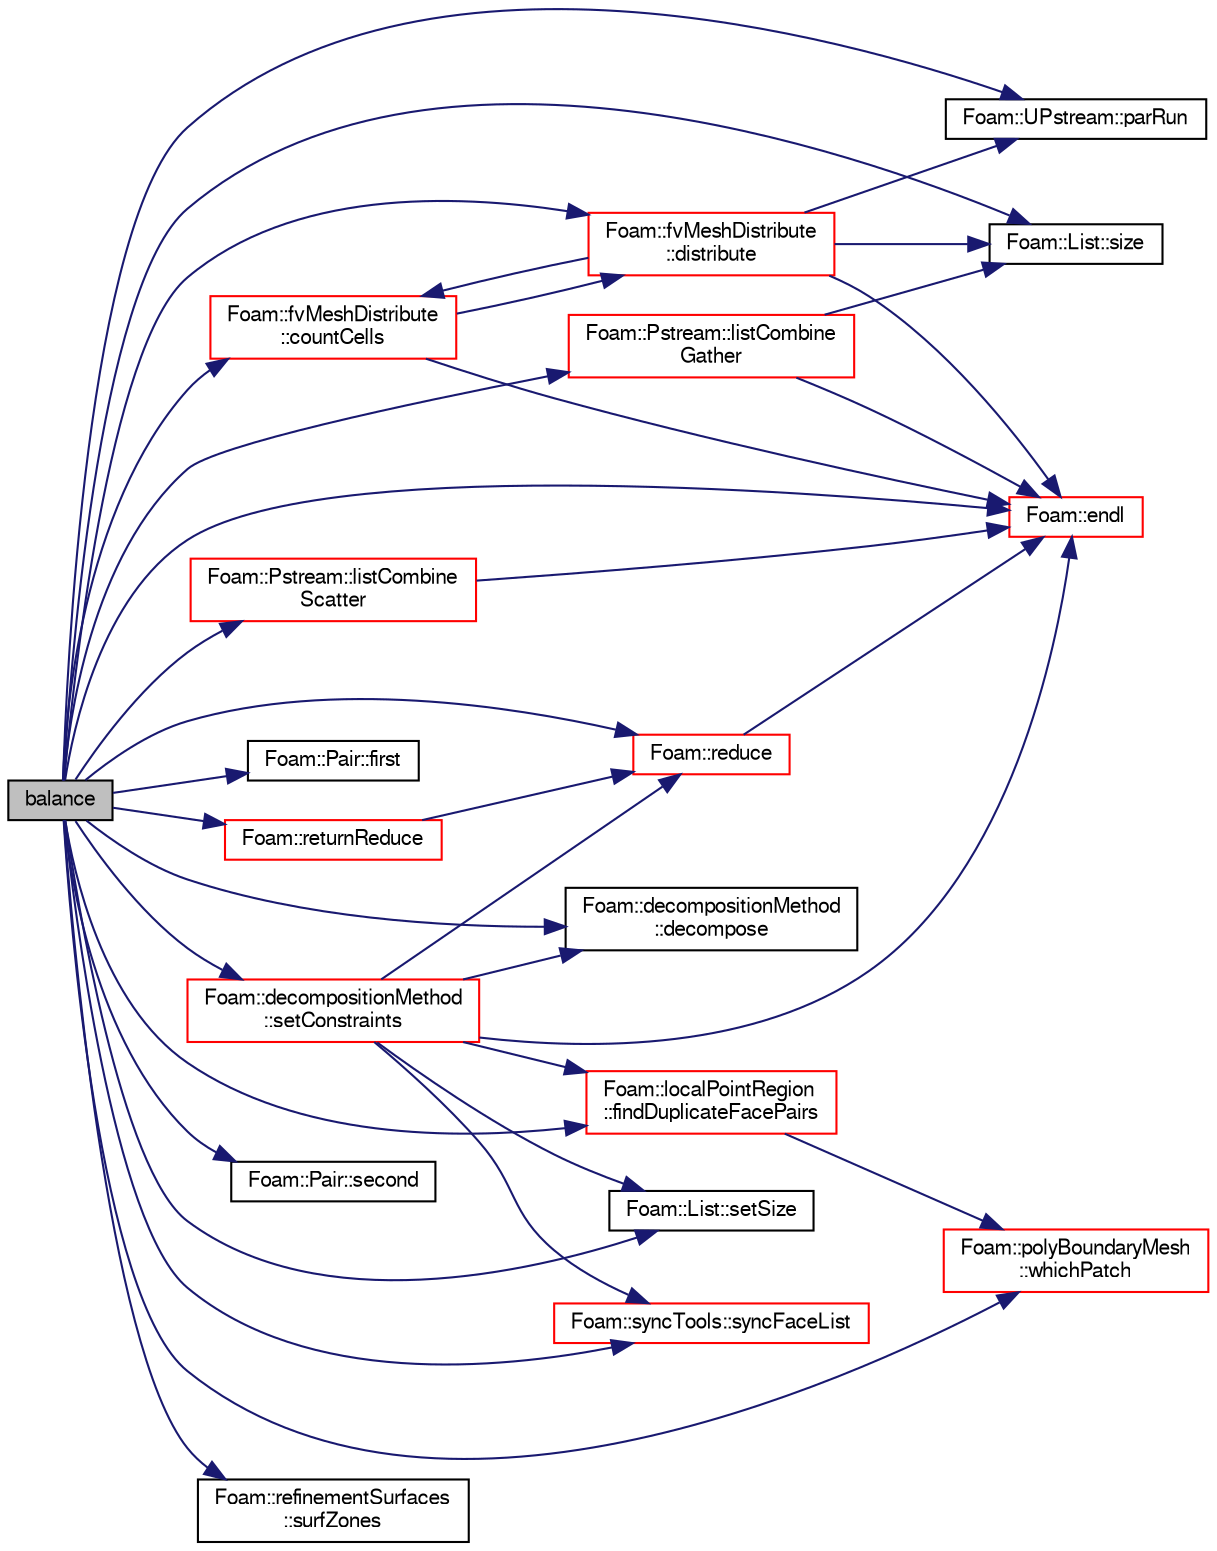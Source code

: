 digraph "balance"
{
  bgcolor="transparent";
  edge [fontname="FreeSans",fontsize="10",labelfontname="FreeSans",labelfontsize="10"];
  node [fontname="FreeSans",fontsize="10",shape=record];
  rankdir="LR";
  Node1557 [label="balance",height=0.2,width=0.4,color="black", fillcolor="grey75", style="filled", fontcolor="black"];
  Node1557 -> Node1558 [color="midnightblue",fontsize="10",style="solid",fontname="FreeSans"];
  Node1558 [label="Foam::fvMeshDistribute\l::countCells",height=0.2,width=0.4,color="red",URL="$a21454.html#aa57d1bab8fea555d3ee75a5d2e6411cd",tooltip="Helper function: count cells per processor in wanted distribution. "];
  Node1558 -> Node1602 [color="midnightblue",fontsize="10",style="solid",fontname="FreeSans"];
  Node1602 [label="Foam::fvMeshDistribute\l::distribute",height=0.2,width=0.4,color="red",URL="$a21454.html#acb11a389cf765470aea69d37a526cf1f",tooltip="Send cells to neighbours according to distribution. "];
  Node1602 -> Node1558 [color="midnightblue",fontsize="10",style="solid",fontname="FreeSans"];
  Node1602 -> Node1567 [color="midnightblue",fontsize="10",style="solid",fontname="FreeSans"];
  Node1567 [label="Foam::endl",height=0.2,width=0.4,color="red",URL="$a21124.html#a2db8fe02a0d3909e9351bb4275b23ce4",tooltip="Add newline and flush stream. "];
  Node1602 -> Node1583 [color="midnightblue",fontsize="10",style="solid",fontname="FreeSans"];
  Node1583 [label="Foam::UPstream::parRun",height=0.2,width=0.4,color="black",URL="$a26270.html#adbb27f04b5705440fb8b09f278059011",tooltip="Is this a parallel run? "];
  Node1602 -> Node1618 [color="midnightblue",fontsize="10",style="solid",fontname="FreeSans"];
  Node1618 [label="Foam::List::size",height=0.2,width=0.4,color="black",URL="$a25694.html#a8a5f6fa29bd4b500caf186f60245b384",tooltip="Override size to be inconsistent with allocated storage. "];
  Node1558 -> Node1567 [color="midnightblue",fontsize="10",style="solid",fontname="FreeSans"];
  Node1557 -> Node2128 [color="midnightblue",fontsize="10",style="solid",fontname="FreeSans"];
  Node2128 [label="Foam::decompositionMethod\l::decompose",height=0.2,width=0.4,color="black",URL="$a28594.html#a30ea1ec9f9f9f89663dc353e14df5260",tooltip="Return for every coordinate the wanted processor number. "];
  Node1557 -> Node1602 [color="midnightblue",fontsize="10",style="solid",fontname="FreeSans"];
  Node1557 -> Node1567 [color="midnightblue",fontsize="10",style="solid",fontname="FreeSans"];
  Node1557 -> Node2129 [color="midnightblue",fontsize="10",style="solid",fontname="FreeSans"];
  Node2129 [label="Foam::localPointRegion\l::findDuplicateFacePairs",height=0.2,width=0.4,color="red",URL="$a25198.html#ada4b8f94bf6f76d8d4342d0d169ce358",tooltip="Helper routine to find all baffles (two boundary faces. "];
  Node2129 -> Node1965 [color="midnightblue",fontsize="10",style="solid",fontname="FreeSans"];
  Node1965 [label="Foam::polyBoundaryMesh\l::whichPatch",height=0.2,width=0.4,color="red",URL="$a27402.html#aa2ff13fd90903c4f4cdfe81b48b2bb92",tooltip="Return patch index for a given face label. "];
  Node1557 -> Node2131 [color="midnightblue",fontsize="10",style="solid",fontname="FreeSans"];
  Node2131 [label="Foam::Pair::first",height=0.2,width=0.4,color="black",URL="$a27638.html#af9a77dbc46937c80ca5fceef711c7628",tooltip="Return first. "];
  Node1557 -> Node2124 [color="midnightblue",fontsize="10",style="solid",fontname="FreeSans"];
  Node2124 [label="Foam::Pstream::listCombine\lGather",height=0.2,width=0.4,color="red",URL="$a26250.html#a8c0e5044dc4a942cf62b06797c3a743f"];
  Node2124 -> Node1618 [color="midnightblue",fontsize="10",style="solid",fontname="FreeSans"];
  Node2124 -> Node1567 [color="midnightblue",fontsize="10",style="solid",fontname="FreeSans"];
  Node1557 -> Node2125 [color="midnightblue",fontsize="10",style="solid",fontname="FreeSans"];
  Node2125 [label="Foam::Pstream::listCombine\lScatter",height=0.2,width=0.4,color="red",URL="$a26250.html#adfd4915b68ab7181dccb847976286e56",tooltip="Scatter data. Reverse of combineGather. "];
  Node2125 -> Node1567 [color="midnightblue",fontsize="10",style="solid",fontname="FreeSans"];
  Node1557 -> Node1583 [color="midnightblue",fontsize="10",style="solid",fontname="FreeSans"];
  Node1557 -> Node1631 [color="midnightblue",fontsize="10",style="solid",fontname="FreeSans"];
  Node1631 [label="Foam::reduce",height=0.2,width=0.4,color="red",URL="$a21124.html#a7ffd6af4acc2eb9ba72ee296b5ecda23"];
  Node1631 -> Node1567 [color="midnightblue",fontsize="10",style="solid",fontname="FreeSans"];
  Node1557 -> Node1744 [color="midnightblue",fontsize="10",style="solid",fontname="FreeSans"];
  Node1744 [label="Foam::returnReduce",height=0.2,width=0.4,color="red",URL="$a21124.html#a8d528a67d2a9c6fe4fb94bc86872624b"];
  Node1744 -> Node1631 [color="midnightblue",fontsize="10",style="solid",fontname="FreeSans"];
  Node1557 -> Node2132 [color="midnightblue",fontsize="10",style="solid",fontname="FreeSans"];
  Node2132 [label="Foam::Pair::second",height=0.2,width=0.4,color="black",URL="$a27638.html#a8830e4ad5e9523343cc9288f59931b5f",tooltip="Return second. "];
  Node1557 -> Node2133 [color="midnightblue",fontsize="10",style="solid",fontname="FreeSans"];
  Node2133 [label="Foam::decompositionMethod\l::setConstraints",height=0.2,width=0.4,color="red",URL="$a28594.html#a36608a91d1c00b41284eaf46b895387c",tooltip="Helper: extract constraints: "];
  Node2133 -> Node2128 [color="midnightblue",fontsize="10",style="solid",fontname="FreeSans"];
  Node2133 -> Node1567 [color="midnightblue",fontsize="10",style="solid",fontname="FreeSans"];
  Node2133 -> Node2129 [color="midnightblue",fontsize="10",style="solid",fontname="FreeSans"];
  Node2133 -> Node1631 [color="midnightblue",fontsize="10",style="solid",fontname="FreeSans"];
  Node2133 -> Node1717 [color="midnightblue",fontsize="10",style="solid",fontname="FreeSans"];
  Node1717 [label="Foam::List::setSize",height=0.2,width=0.4,color="black",URL="$a25694.html#aedb985ffeaf1bdbfeccc2a8730405703",tooltip="Reset size of List. "];
  Node2133 -> Node2012 [color="midnightblue",fontsize="10",style="solid",fontname="FreeSans"];
  Node2012 [label="Foam::syncTools::syncFaceList",height=0.2,width=0.4,color="red",URL="$a27502.html#abed40ebf1b90b365509600f5e7b004b7",tooltip="Synchronize values on all mesh faces. "];
  Node1557 -> Node1717 [color="midnightblue",fontsize="10",style="solid",fontname="FreeSans"];
  Node1557 -> Node1618 [color="midnightblue",fontsize="10",style="solid",fontname="FreeSans"];
  Node1557 -> Node2146 [color="midnightblue",fontsize="10",style="solid",fontname="FreeSans"];
  Node2146 [label="Foam::refinementSurfaces\l::surfZones",height=0.2,width=0.4,color="black",URL="$a24686.html#ab01f5ea8179426ce11414d1e1fee91e5"];
  Node1557 -> Node2012 [color="midnightblue",fontsize="10",style="solid",fontname="FreeSans"];
  Node1557 -> Node1965 [color="midnightblue",fontsize="10",style="solid",fontname="FreeSans"];
}
